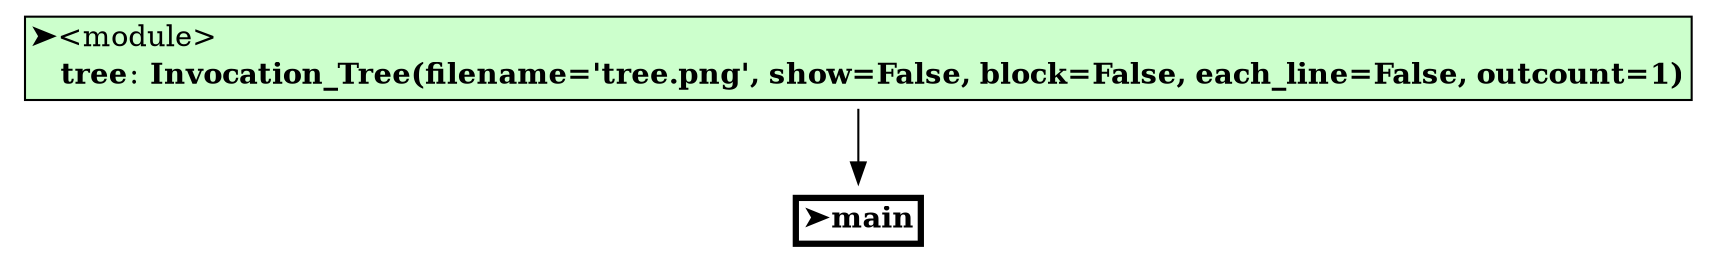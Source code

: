 digraph invocation_tree {
	node [shape=plaintext]
	0 [label=<
<TABLE BORDER="1" CELLBORDER="0" CELLSPACING="0" BGCOLOR="#ccffcc">
  <TR><TD ALIGN="left">➤&lt;module&gt;</TD></TR>
  <TR><TD ALIGN="left">   <B>tree</B>: <B>Invocation_Tree(filename=&#x27;tree.png&#x27;, show=False, block=False, each_line=False, outcount=1)</B></TD></TR>
</TABLE>>]
	1 [label=<
<TABLE BORDER="3" CELLBORDER="0" CELLSPACING="0" BGCOLOR="#ffffff">
  <TR><TD ALIGN="left">➤<B>main</B></TD></TR>
</TABLE>>]
	0 -> 1
}
